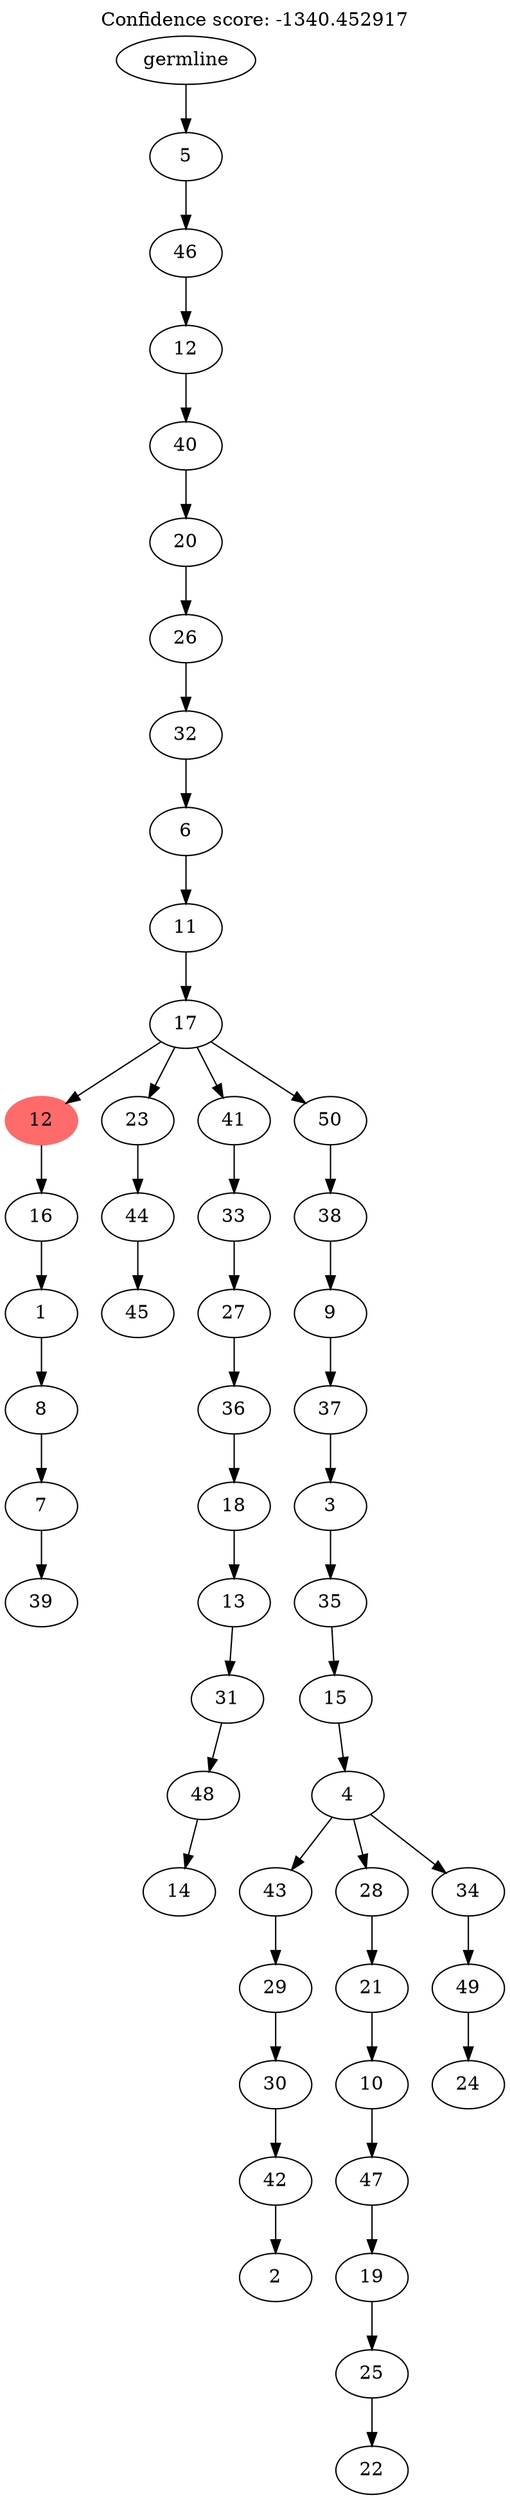 digraph g {
	"50" -> "51";
	"51" [label="39"];
	"49" -> "50";
	"50" [label="7"];
	"48" -> "49";
	"49" [label="8"];
	"47" -> "48";
	"48" [label="1"];
	"46" -> "47";
	"47" [label="16"];
	"44" -> "45";
	"45" [label="45"];
	"43" -> "44";
	"44" [label="44"];
	"41" -> "42";
	"42" [label="14"];
	"40" -> "41";
	"41" [label="48"];
	"39" -> "40";
	"40" [label="31"];
	"38" -> "39";
	"39" [label="13"];
	"37" -> "38";
	"38" [label="18"];
	"36" -> "37";
	"37" [label="36"];
	"35" -> "36";
	"36" [label="27"];
	"34" -> "35";
	"35" [label="33"];
	"32" -> "33";
	"33" [label="2"];
	"31" -> "32";
	"32" [label="42"];
	"30" -> "31";
	"31" [label="30"];
	"29" -> "30";
	"30" [label="29"];
	"27" -> "28";
	"28" [label="22"];
	"26" -> "27";
	"27" [label="25"];
	"25" -> "26";
	"26" [label="19"];
	"24" -> "25";
	"25" [label="47"];
	"23" -> "24";
	"24" [label="10"];
	"22" -> "23";
	"23" [label="21"];
	"20" -> "21";
	"21" [label="24"];
	"19" -> "20";
	"20" [label="49"];
	"18" -> "19";
	"19" [label="34"];
	"18" -> "22";
	"22" [label="28"];
	"18" -> "29";
	"29" [label="43"];
	"17" -> "18";
	"18" [label="4"];
	"16" -> "17";
	"17" [label="15"];
	"15" -> "16";
	"16" [label="35"];
	"14" -> "15";
	"15" [label="3"];
	"13" -> "14";
	"14" [label="37"];
	"12" -> "13";
	"13" [label="9"];
	"11" -> "12";
	"12" [label="38"];
	"10" -> "11";
	"11" [label="50"];
	"10" -> "34";
	"34" [label="41"];
	"10" -> "43";
	"43" [label="23"];
	"10" -> "46";
	"46" [color=indianred1, style=filled, label="12"];
	"9" -> "10";
	"10" [label="17"];
	"8" -> "9";
	"9" [label="11"];
	"7" -> "8";
	"8" [label="6"];
	"6" -> "7";
	"7" [label="32"];
	"5" -> "6";
	"6" [label="26"];
	"4" -> "5";
	"5" [label="20"];
	"3" -> "4";
	"4" [label="40"];
	"2" -> "3";
	"3" [label="12"];
	"1" -> "2";
	"2" [label="46"];
	"0" -> "1";
	"1" [label="5"];
	"0" [label="germline"];
	labelloc="t";
	label="Confidence score: -1340.452917";
}
